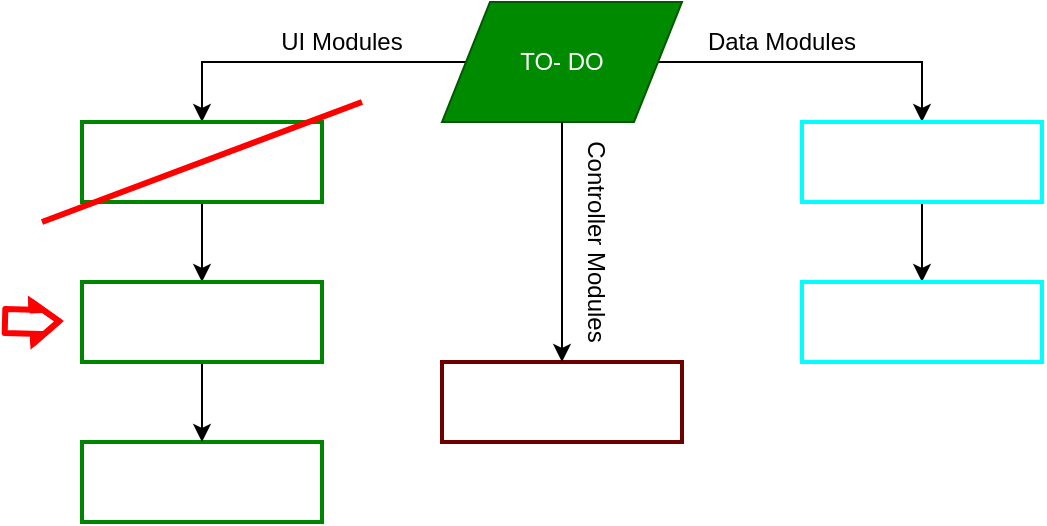 <mxfile version="13.1.3">
    <diagram id="6hGFLwfOUW9BJ-s0fimq" name="Page-1">
        <mxGraphModel dx="781" dy="572" grid="1" gridSize="10" guides="1" tooltips="1" connect="1" arrows="1" fold="1" page="1" pageScale="1" pageWidth="827" pageHeight="1169" math="0" shadow="0">
            <root>
                <mxCell id="0"/>
                <mxCell id="1" parent="0"/>
                <mxCell id="14" value="" style="edgeStyle=orthogonalEdgeStyle;rounded=0;orthogonalLoop=1;jettySize=auto;html=1;entryX=0.5;entryY=0;entryDx=0;entryDy=0;" parent="1" source="2" target="7" edge="1">
                    <mxGeometry relative="1" as="geometry">
                        <mxPoint x="512" y="50" as="targetPoint"/>
                        <Array as="points">
                            <mxPoint x="540" y="50"/>
                        </Array>
                    </mxGeometry>
                </mxCell>
                <mxCell id="27" style="edgeStyle=orthogonalEdgeStyle;rounded=0;orthogonalLoop=1;jettySize=auto;html=1;exitX=0;exitY=0.5;exitDx=0;exitDy=0;entryX=0.5;entryY=0;entryDx=0;entryDy=0;" parent="1" source="2" target="5" edge="1">
                    <mxGeometry relative="1" as="geometry"/>
                </mxCell>
                <mxCell id="2" value="TO- DO" style="shape=parallelogram;perimeter=parallelogramPerimeter;whiteSpace=wrap;html=1;fillColor=#008a00;strokeColor=#005700;fontColor=#ffffff;" parent="1" vertex="1">
                    <mxGeometry x="300" y="20" width="120" height="60" as="geometry"/>
                </mxCell>
                <mxCell id="3" value="Expense add Event handler integration" style="rounded=0;whiteSpace=wrap;html=1;fontFamily=Helvetica;fontSize=12;fontColor=#ffffff;align=center;strokeColor=#6F0000;fillColor=none;strokeWidth=2;" parent="1" vertex="1">
                    <mxGeometry x="300" y="200" width="120" height="40" as="geometry"/>
                </mxCell>
                <mxCell id="25" value="" style="edgeStyle=orthogonalEdgeStyle;rounded=0;orthogonalLoop=1;jettySize=auto;html=1;entryX=0.5;entryY=0;entryDx=0;entryDy=0;" parent="1" source="5" target="9" edge="1">
                    <mxGeometry relative="1" as="geometry"/>
                </mxCell>
                <mxCell id="5" value="Getting Input values from input field" style="rounded=0;whiteSpace=wrap;html=1;fontFamily=Helvetica;fontSize=12;fontColor=#ffffff;align=center;strokeColor=#008500;fillColor=none;strokeWidth=2;" parent="1" vertex="1">
                    <mxGeometry x="120" y="80" width="120" height="40" as="geometry"/>
                </mxCell>
                <mxCell id="24" value="Update UI" style="rounded=0;whiteSpace=wrap;html=1;fontFamily=Helvetica;fontSize=12;fontColor=#ffffff;align=center;strokeColor=#008500;fillColor=none;strokeWidth=2;" parent="1" vertex="1">
                    <mxGeometry x="120" y="240" width="120" height="40" as="geometry"/>
                </mxCell>
                <mxCell id="16" style="edgeStyle=orthogonalEdgeStyle;rounded=0;orthogonalLoop=1;jettySize=auto;html=1;exitX=0.5;exitY=1;exitDx=0;exitDy=0;entryX=0.5;entryY=0;entryDx=0;entryDy=0;" parent="1" source="7" target="11" edge="1">
                    <mxGeometry relative="1" as="geometry"/>
                </mxCell>
                <mxCell id="7" value="Add Input value to data structure" style="rounded=0;whiteSpace=wrap;html=1;fontFamily=Helvetica;fontSize=12;fontColor=#ffffff;align=center;strokeColor=#00FFFF;fillColor=none;strokeWidth=2;" parent="1" vertex="1">
                    <mxGeometry x="480" y="80" width="120" height="40" as="geometry"/>
                </mxCell>
                <mxCell id="26" style="edgeStyle=orthogonalEdgeStyle;rounded=0;orthogonalLoop=1;jettySize=auto;html=1;exitX=0.5;exitY=1;exitDx=0;exitDy=0;" parent="1" source="9" target="24" edge="1">
                    <mxGeometry relative="1" as="geometry"/>
                </mxCell>
                <mxCell id="9" value="Add new item&amp;nbsp;to UI" style="rounded=0;whiteSpace=wrap;html=1;fontFamily=Helvetica;fontSize=12;fontColor=#ffffff;align=center;strokeColor=#008500;fillColor=none;strokeWidth=2;" parent="1" vertex="1">
                    <mxGeometry x="120" y="160" width="120" height="40" as="geometry"/>
                </mxCell>
                <mxCell id="11" value="Update Budget with input value" style="rounded=0;whiteSpace=wrap;html=1;fontFamily=Helvetica;fontSize=12;fontColor=#ffffff;align=center;strokeColor=#00FFFF;fillColor=none;strokeWidth=2;" parent="1" vertex="1">
                    <mxGeometry x="480" y="160" width="120" height="40" as="geometry"/>
                </mxCell>
                <mxCell id="19" value="UI Modules&lt;br&gt;" style="text;html=1;strokeColor=none;fillColor=none;align=center;verticalAlign=middle;whiteSpace=wrap;rounded=0;" parent="1" vertex="1">
                    <mxGeometry x="190" y="30" width="120" height="20" as="geometry"/>
                </mxCell>
                <mxCell id="21" value="Data Modules" style="text;html=1;strokeColor=none;fillColor=none;align=center;verticalAlign=middle;whiteSpace=wrap;rounded=0;" parent="1" vertex="1">
                    <mxGeometry x="420" y="30" width="100" height="20" as="geometry"/>
                </mxCell>
                <mxCell id="22" value="Controller Modules" style="text;html=1;strokeColor=none;fillColor=none;align=center;verticalAlign=middle;whiteSpace=wrap;rounded=0;rotation=90;" parent="1" vertex="1">
                    <mxGeometry x="320" y="130" width="114" height="20" as="geometry"/>
                </mxCell>
                <mxCell id="23" value="" style="edgeStyle=orthogonalEdgeStyle;rounded=0;orthogonalLoop=1;jettySize=auto;html=1;entryX=0.5;entryY=0;entryDx=0;entryDy=0;" parent="1" source="2" target="3" edge="1">
                    <mxGeometry relative="1" as="geometry">
                        <mxPoint x="360" y="80" as="sourcePoint"/>
                        <mxPoint x="360" y="160" as="targetPoint"/>
                    </mxGeometry>
                </mxCell>
                <mxCell id="29" value="" style="endArrow=none;html=1;strokeWidth=3;strokeColor=#FF0000;" edge="1" parent="1">
                    <mxGeometry width="50" height="50" relative="1" as="geometry">
                        <mxPoint x="100" y="130" as="sourcePoint"/>
                        <mxPoint x="260" y="70" as="targetPoint"/>
                    </mxGeometry>
                </mxCell>
                <mxCell id="30" value="" style="shape=flexArrow;endArrow=classic;html=1;strokeColor=#FF0000;strokeWidth=3;endWidth=6;endSize=3.47;" edge="1" parent="1">
                    <mxGeometry width="50" height="50" relative="1" as="geometry">
                        <mxPoint x="80" y="179.5" as="sourcePoint"/>
                        <mxPoint x="110" y="179.5" as="targetPoint"/>
                        <Array as="points">
                            <mxPoint x="100" y="180"/>
                        </Array>
                    </mxGeometry>
                </mxCell>
            </root>
        </mxGraphModel>
    </diagram>
</mxfile>